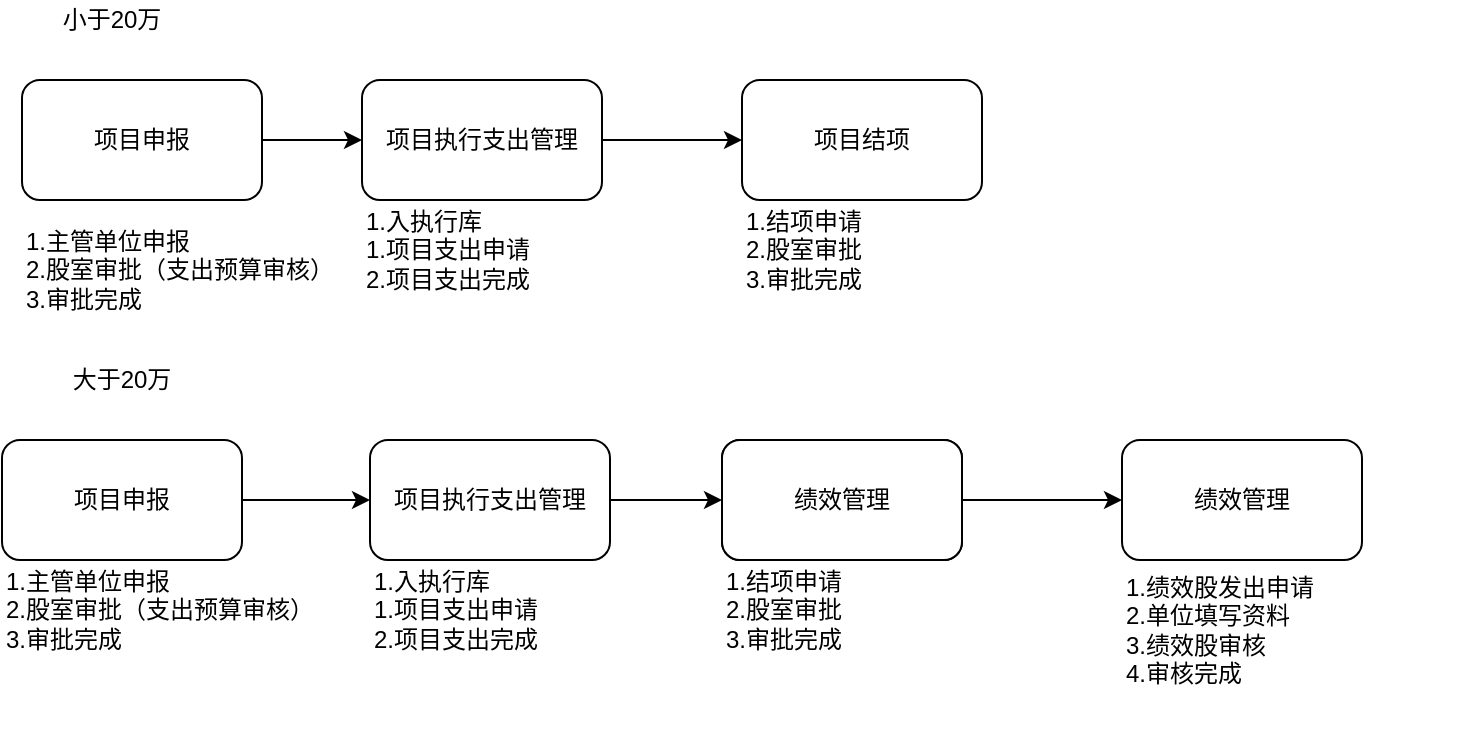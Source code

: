 <mxfile version="12.8.8" type="github">
  <diagram id="Tm1smeWes5d822DkygWX" name="Page-1">
    <mxGraphModel dx="981" dy="501" grid="1" gridSize="10" guides="1" tooltips="1" connect="1" arrows="1" fold="1" page="1" pageScale="1" pageWidth="827" pageHeight="1169" math="0" shadow="0">
      <root>
        <mxCell id="0" />
        <mxCell id="1" parent="0" />
        <mxCell id="a0HzyYqrZyOWF7hGiMin-23" value="" style="edgeStyle=orthogonalEdgeStyle;rounded=0;orthogonalLoop=1;jettySize=auto;html=1;" edge="1" parent="1" source="a0HzyYqrZyOWF7hGiMin-1" target="a0HzyYqrZyOWF7hGiMin-22">
          <mxGeometry relative="1" as="geometry" />
        </mxCell>
        <mxCell id="a0HzyYqrZyOWF7hGiMin-1" value="项目申报" style="rounded=1;whiteSpace=wrap;html=1;" vertex="1" parent="1">
          <mxGeometry x="40" y="140" width="120" height="60" as="geometry" />
        </mxCell>
        <mxCell id="a0HzyYqrZyOWF7hGiMin-24" value="" style="edgeStyle=orthogonalEdgeStyle;rounded=0;orthogonalLoop=1;jettySize=auto;html=1;" edge="1" parent="1" source="a0HzyYqrZyOWF7hGiMin-22" target="a0HzyYqrZyOWF7hGiMin-20">
          <mxGeometry relative="1" as="geometry" />
        </mxCell>
        <mxCell id="a0HzyYqrZyOWF7hGiMin-22" value="项目执行支出管理" style="rounded=1;whiteSpace=wrap;html=1;" vertex="1" parent="1">
          <mxGeometry x="210" y="140" width="120" height="60" as="geometry" />
        </mxCell>
        <mxCell id="a0HzyYqrZyOWF7hGiMin-2" value="1.主管单位申报&lt;br&gt;2.股室审批（支出预算审核）&lt;br&gt;3.审批完成" style="text;html=1;strokeColor=none;fillColor=none;align=left;verticalAlign=middle;whiteSpace=wrap;rounded=0;" vertex="1" parent="1">
          <mxGeometry x="40" y="180" width="190" height="110" as="geometry" />
        </mxCell>
        <mxCell id="a0HzyYqrZyOWF7hGiMin-35" value="" style="edgeStyle=orthogonalEdgeStyle;rounded=0;orthogonalLoop=1;jettySize=auto;html=1;" edge="1" parent="1" source="a0HzyYqrZyOWF7hGiMin-10" target="a0HzyYqrZyOWF7hGiMin-33">
          <mxGeometry relative="1" as="geometry" />
        </mxCell>
        <mxCell id="a0HzyYqrZyOWF7hGiMin-10" value="项目申报" style="rounded=1;whiteSpace=wrap;html=1;" vertex="1" parent="1">
          <mxGeometry x="30" y="320" width="120" height="60" as="geometry" />
        </mxCell>
        <mxCell id="a0HzyYqrZyOWF7hGiMin-17" value="小于20万" style="text;html=1;strokeColor=none;fillColor=none;align=center;verticalAlign=middle;whiteSpace=wrap;rounded=0;" vertex="1" parent="1">
          <mxGeometry x="40" y="100" width="90" height="20" as="geometry" />
        </mxCell>
        <mxCell id="a0HzyYqrZyOWF7hGiMin-18" value="大于20万" style="text;html=1;strokeColor=none;fillColor=none;align=center;verticalAlign=middle;whiteSpace=wrap;rounded=0;" vertex="1" parent="1">
          <mxGeometry x="45" y="280" width="90" height="20" as="geometry" />
        </mxCell>
        <mxCell id="a0HzyYqrZyOWF7hGiMin-20" value="项目结项" style="rounded=1;whiteSpace=wrap;html=1;" vertex="1" parent="1">
          <mxGeometry x="400" y="140" width="120" height="60" as="geometry" />
        </mxCell>
        <mxCell id="a0HzyYqrZyOWF7hGiMin-21" value="1.结项申请&lt;br&gt;2.股室审批&lt;br&gt;3.审批完成" style="text;html=1;strokeColor=none;fillColor=none;align=left;verticalAlign=middle;whiteSpace=wrap;rounded=0;" vertex="1" parent="1">
          <mxGeometry x="400" y="170" width="180" height="110" as="geometry" />
        </mxCell>
        <mxCell id="a0HzyYqrZyOWF7hGiMin-25" value="1.入执行库&lt;br&gt;1.项目支出申请&lt;br&gt;2.项目支出完成" style="text;html=1;strokeColor=none;fillColor=none;align=left;verticalAlign=middle;whiteSpace=wrap;rounded=0;" vertex="1" parent="1">
          <mxGeometry x="210" y="170" width="190" height="110" as="geometry" />
        </mxCell>
        <mxCell id="a0HzyYqrZyOWF7hGiMin-27" value="" style="edgeStyle=orthogonalEdgeStyle;rounded=0;orthogonalLoop=1;jettySize=auto;html=1;" edge="1" parent="1" source="a0HzyYqrZyOWF7hGiMin-28" target="a0HzyYqrZyOWF7hGiMin-29">
          <mxGeometry relative="1" as="geometry" />
        </mxCell>
        <mxCell id="a0HzyYqrZyOWF7hGiMin-28" value="项目结项" style="rounded=1;whiteSpace=wrap;html=1;" vertex="1" parent="1">
          <mxGeometry x="390" y="320" width="120" height="60" as="geometry" />
        </mxCell>
        <mxCell id="a0HzyYqrZyOWF7hGiMin-29" value="绩效管理" style="rounded=1;whiteSpace=wrap;html=1;" vertex="1" parent="1">
          <mxGeometry x="590" y="320" width="120" height="60" as="geometry" />
        </mxCell>
        <mxCell id="a0HzyYqrZyOWF7hGiMin-30" value="绩效管理" style="rounded=1;whiteSpace=wrap;html=1;" vertex="1" parent="1">
          <mxGeometry x="390" y="320" width="120" height="60" as="geometry" />
        </mxCell>
        <mxCell id="a0HzyYqrZyOWF7hGiMin-31" value="1.结项申请&lt;br&gt;2.股室审批&lt;br&gt;3.审批完成" style="text;html=1;strokeColor=none;fillColor=none;align=left;verticalAlign=middle;whiteSpace=wrap;rounded=0;" vertex="1" parent="1">
          <mxGeometry x="390" y="350" width="180" height="110" as="geometry" />
        </mxCell>
        <mxCell id="a0HzyYqrZyOWF7hGiMin-32" value="1.绩效股发出申请&lt;br&gt;2.单位填写资料&lt;br&gt;3.绩效股审核&lt;br&gt;4.审核完成" style="text;html=1;strokeColor=none;fillColor=none;align=left;verticalAlign=middle;whiteSpace=wrap;rounded=0;" vertex="1" parent="1">
          <mxGeometry x="590" y="360" width="180" height="110" as="geometry" />
        </mxCell>
        <mxCell id="a0HzyYqrZyOWF7hGiMin-36" value="" style="edgeStyle=orthogonalEdgeStyle;rounded=0;orthogonalLoop=1;jettySize=auto;html=1;" edge="1" parent="1" source="a0HzyYqrZyOWF7hGiMin-33" target="a0HzyYqrZyOWF7hGiMin-30">
          <mxGeometry relative="1" as="geometry" />
        </mxCell>
        <mxCell id="a0HzyYqrZyOWF7hGiMin-33" value="项目执行支出管理" style="rounded=1;whiteSpace=wrap;html=1;" vertex="1" parent="1">
          <mxGeometry x="214" y="320" width="120" height="60" as="geometry" />
        </mxCell>
        <mxCell id="a0HzyYqrZyOWF7hGiMin-37" value="1.主管单位申报&lt;br&gt;2.股室审批（支出预算审核）&lt;br&gt;3.审批完成" style="text;html=1;strokeColor=none;fillColor=none;align=left;verticalAlign=middle;whiteSpace=wrap;rounded=0;" vertex="1" parent="1">
          <mxGeometry x="30" y="350" width="190" height="110" as="geometry" />
        </mxCell>
        <mxCell id="a0HzyYqrZyOWF7hGiMin-38" value="1.入执行库&lt;br&gt;1.项目支出申请&lt;br&gt;2.项目支出完成" style="text;html=1;strokeColor=none;fillColor=none;align=left;verticalAlign=middle;whiteSpace=wrap;rounded=0;" vertex="1" parent="1">
          <mxGeometry x="214" y="350" width="190" height="110" as="geometry" />
        </mxCell>
      </root>
    </mxGraphModel>
  </diagram>
</mxfile>

